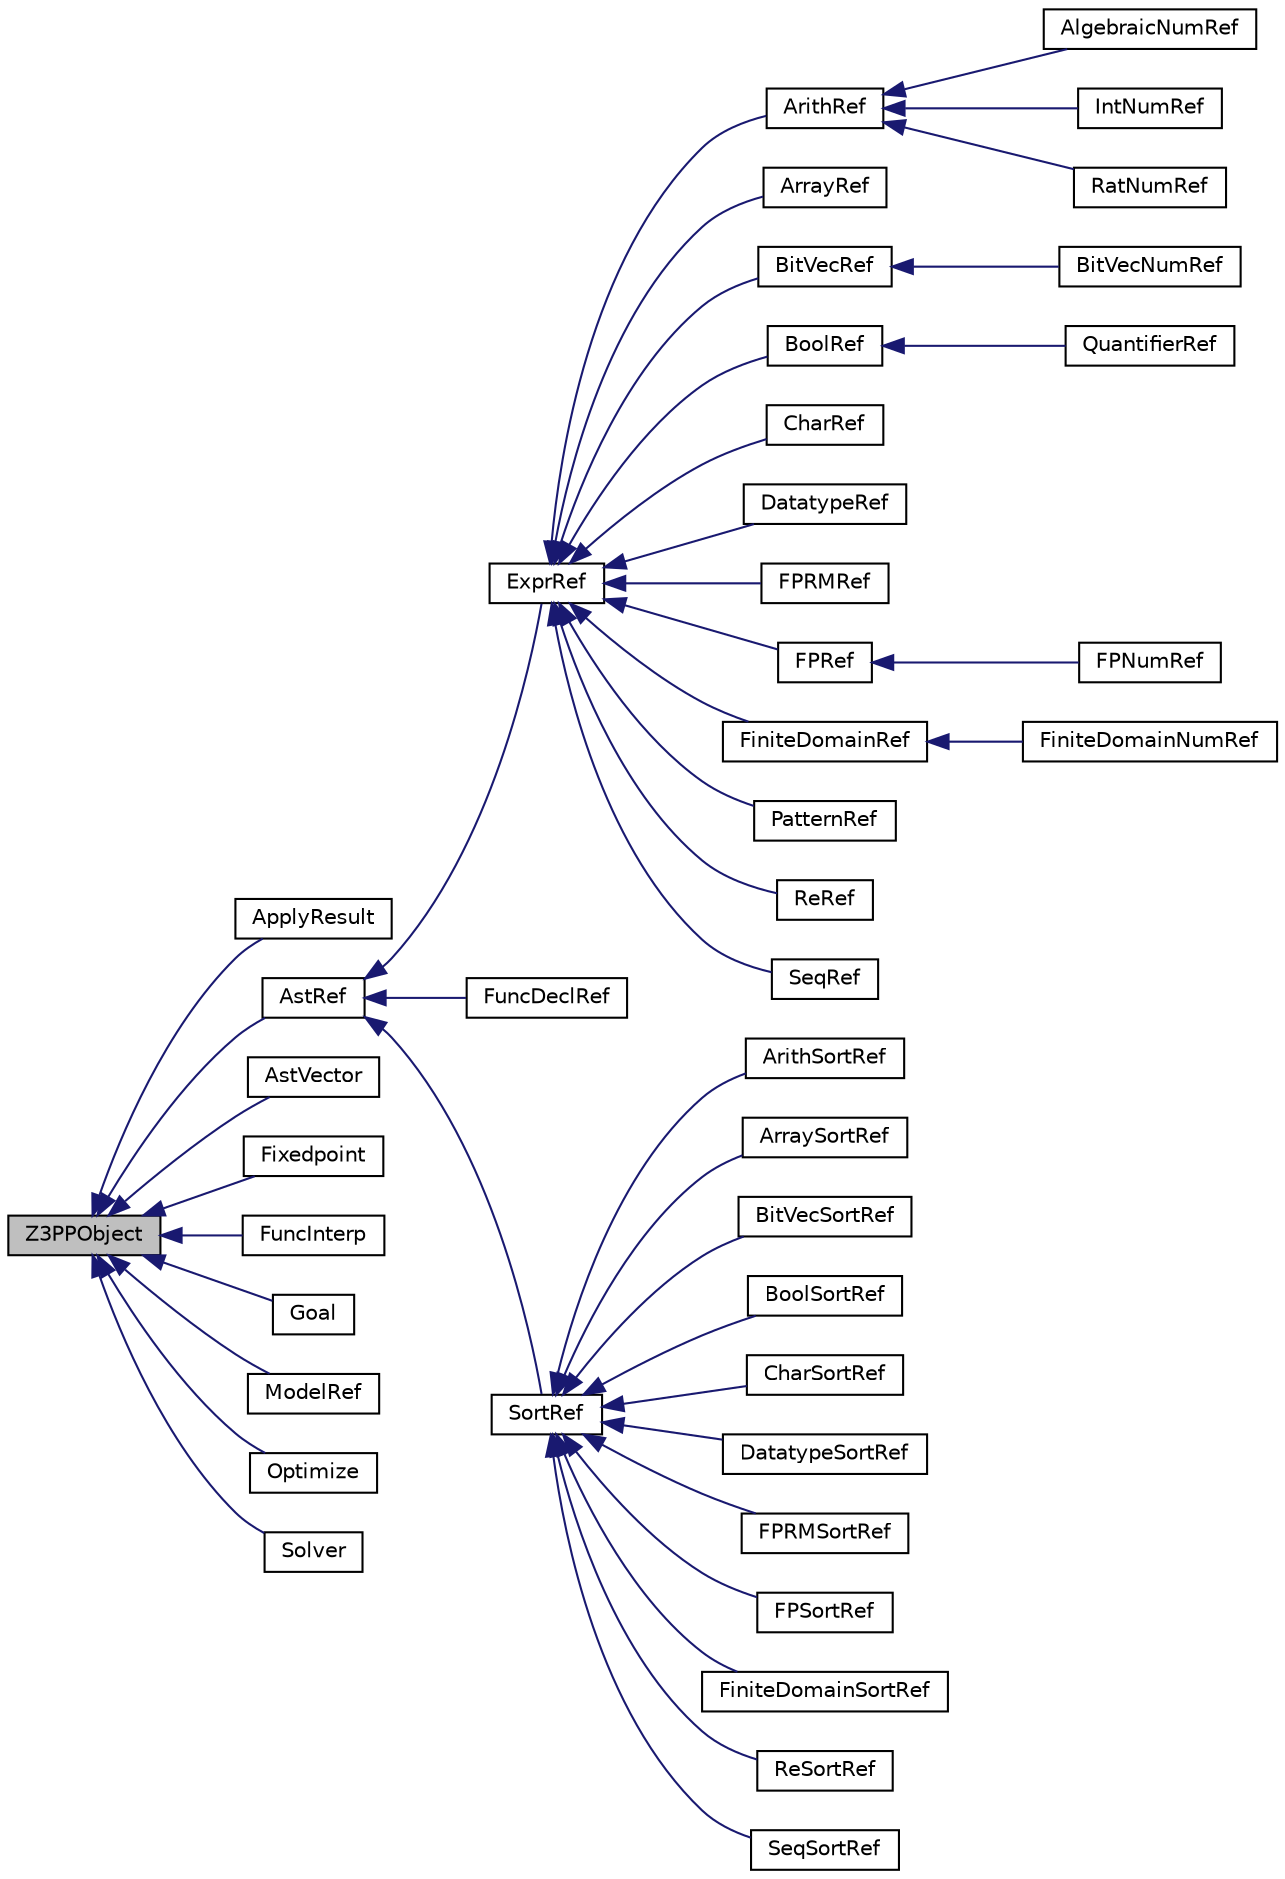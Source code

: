digraph "Z3PPObject"
{
 // LATEX_PDF_SIZE
  edge [fontname="Helvetica",fontsize="10",labelfontname="Helvetica",labelfontsize="10"];
  node [fontname="Helvetica",fontsize="10",shape=record];
  rankdir="LR";
  Node1 [label="Z3PPObject",height=0.2,width=0.4,color="black", fillcolor="grey75", style="filled", fontcolor="black",tooltip="ASTs base class."];
  Node1 -> Node2 [dir="back",color="midnightblue",fontsize="10",style="solid",fontname="Helvetica"];
  Node2 [label="ApplyResult",height=0.2,width=0.4,color="black", fillcolor="white", style="filled",URL="$classz3py_1_1_apply_result.html",tooltip=" "];
  Node1 -> Node3 [dir="back",color="midnightblue",fontsize="10",style="solid",fontname="Helvetica"];
  Node3 [label="AstRef",height=0.2,width=0.4,color="black", fillcolor="white", style="filled",URL="$classz3py_1_1_ast_ref.html",tooltip=" "];
  Node3 -> Node4 [dir="back",color="midnightblue",fontsize="10",style="solid",fontname="Helvetica"];
  Node4 [label="ExprRef",height=0.2,width=0.4,color="black", fillcolor="white", style="filled",URL="$classz3py_1_1_expr_ref.html",tooltip="Expressions."];
  Node4 -> Node5 [dir="back",color="midnightblue",fontsize="10",style="solid",fontname="Helvetica"];
  Node5 [label="ArithRef",height=0.2,width=0.4,color="black", fillcolor="white", style="filled",URL="$classz3py_1_1_arith_ref.html",tooltip=" "];
  Node5 -> Node6 [dir="back",color="midnightblue",fontsize="10",style="solid",fontname="Helvetica"];
  Node6 [label="AlgebraicNumRef",height=0.2,width=0.4,color="black", fillcolor="white", style="filled",URL="$classz3py_1_1_algebraic_num_ref.html",tooltip=" "];
  Node5 -> Node7 [dir="back",color="midnightblue",fontsize="10",style="solid",fontname="Helvetica"];
  Node7 [label="IntNumRef",height=0.2,width=0.4,color="black", fillcolor="white", style="filled",URL="$classz3py_1_1_int_num_ref.html",tooltip=" "];
  Node5 -> Node8 [dir="back",color="midnightblue",fontsize="10",style="solid",fontname="Helvetica"];
  Node8 [label="RatNumRef",height=0.2,width=0.4,color="black", fillcolor="white", style="filled",URL="$classz3py_1_1_rat_num_ref.html",tooltip=" "];
  Node4 -> Node9 [dir="back",color="midnightblue",fontsize="10",style="solid",fontname="Helvetica"];
  Node9 [label="ArrayRef",height=0.2,width=0.4,color="black", fillcolor="white", style="filled",URL="$classz3py_1_1_array_ref.html",tooltip=" "];
  Node4 -> Node10 [dir="back",color="midnightblue",fontsize="10",style="solid",fontname="Helvetica"];
  Node10 [label="BitVecRef",height=0.2,width=0.4,color="black", fillcolor="white", style="filled",URL="$classz3py_1_1_bit_vec_ref.html",tooltip=" "];
  Node10 -> Node11 [dir="back",color="midnightblue",fontsize="10",style="solid",fontname="Helvetica"];
  Node11 [label="BitVecNumRef",height=0.2,width=0.4,color="black", fillcolor="white", style="filled",URL="$classz3py_1_1_bit_vec_num_ref.html",tooltip=" "];
  Node4 -> Node12 [dir="back",color="midnightblue",fontsize="10",style="solid",fontname="Helvetica"];
  Node12 [label="BoolRef",height=0.2,width=0.4,color="black", fillcolor="white", style="filled",URL="$classz3py_1_1_bool_ref.html",tooltip=" "];
  Node12 -> Node13 [dir="back",color="midnightblue",fontsize="10",style="solid",fontname="Helvetica"];
  Node13 [label="QuantifierRef",height=0.2,width=0.4,color="black", fillcolor="white", style="filled",URL="$classz3py_1_1_quantifier_ref.html",tooltip="Quantifiers."];
  Node4 -> Node14 [dir="back",color="midnightblue",fontsize="10",style="solid",fontname="Helvetica"];
  Node14 [label="CharRef",height=0.2,width=0.4,color="black", fillcolor="white", style="filled",URL="$classz3py_1_1_char_ref.html",tooltip=" "];
  Node4 -> Node15 [dir="back",color="midnightblue",fontsize="10",style="solid",fontname="Helvetica"];
  Node15 [label="DatatypeRef",height=0.2,width=0.4,color="black", fillcolor="white", style="filled",URL="$classz3py_1_1_datatype_ref.html",tooltip=" "];
  Node4 -> Node16 [dir="back",color="midnightblue",fontsize="10",style="solid",fontname="Helvetica"];
  Node16 [label="FPRMRef",height=0.2,width=0.4,color="black", fillcolor="white", style="filled",URL="$classz3py_1_1_f_p_r_m_ref.html",tooltip=" "];
  Node4 -> Node17 [dir="back",color="midnightblue",fontsize="10",style="solid",fontname="Helvetica"];
  Node17 [label="FPRef",height=0.2,width=0.4,color="black", fillcolor="white", style="filled",URL="$classz3py_1_1_f_p_ref.html",tooltip=" "];
  Node17 -> Node18 [dir="back",color="midnightblue",fontsize="10",style="solid",fontname="Helvetica"];
  Node18 [label="FPNumRef",height=0.2,width=0.4,color="black", fillcolor="white", style="filled",URL="$classz3py_1_1_f_p_num_ref.html",tooltip=" "];
  Node4 -> Node19 [dir="back",color="midnightblue",fontsize="10",style="solid",fontname="Helvetica"];
  Node19 [label="FiniteDomainRef",height=0.2,width=0.4,color="black", fillcolor="white", style="filled",URL="$classz3py_1_1_finite_domain_ref.html",tooltip=" "];
  Node19 -> Node20 [dir="back",color="midnightblue",fontsize="10",style="solid",fontname="Helvetica"];
  Node20 [label="FiniteDomainNumRef",height=0.2,width=0.4,color="black", fillcolor="white", style="filled",URL="$classz3py_1_1_finite_domain_num_ref.html",tooltip=" "];
  Node4 -> Node21 [dir="back",color="midnightblue",fontsize="10",style="solid",fontname="Helvetica"];
  Node21 [label="PatternRef",height=0.2,width=0.4,color="black", fillcolor="white", style="filled",URL="$classz3py_1_1_pattern_ref.html",tooltip="Patterns."];
  Node4 -> Node22 [dir="back",color="midnightblue",fontsize="10",style="solid",fontname="Helvetica"];
  Node22 [label="ReRef",height=0.2,width=0.4,color="black", fillcolor="white", style="filled",URL="$classz3py_1_1_re_ref.html",tooltip=" "];
  Node4 -> Node23 [dir="back",color="midnightblue",fontsize="10",style="solid",fontname="Helvetica"];
  Node23 [label="SeqRef",height=0.2,width=0.4,color="black", fillcolor="white", style="filled",URL="$classz3py_1_1_seq_ref.html",tooltip=" "];
  Node3 -> Node24 [dir="back",color="midnightblue",fontsize="10",style="solid",fontname="Helvetica"];
  Node24 [label="FuncDeclRef",height=0.2,width=0.4,color="black", fillcolor="white", style="filled",URL="$classz3py_1_1_func_decl_ref.html",tooltip="Function Declarations."];
  Node3 -> Node25 [dir="back",color="midnightblue",fontsize="10",style="solid",fontname="Helvetica"];
  Node25 [label="SortRef",height=0.2,width=0.4,color="black", fillcolor="white", style="filled",URL="$classz3py_1_1_sort_ref.html",tooltip=" "];
  Node25 -> Node26 [dir="back",color="midnightblue",fontsize="10",style="solid",fontname="Helvetica"];
  Node26 [label="ArithSortRef",height=0.2,width=0.4,color="black", fillcolor="white", style="filled",URL="$classz3py_1_1_arith_sort_ref.html",tooltip="Arithmetic."];
  Node25 -> Node27 [dir="back",color="midnightblue",fontsize="10",style="solid",fontname="Helvetica"];
  Node27 [label="ArraySortRef",height=0.2,width=0.4,color="black", fillcolor="white", style="filled",URL="$classz3py_1_1_array_sort_ref.html",tooltip="Arrays."];
  Node25 -> Node28 [dir="back",color="midnightblue",fontsize="10",style="solid",fontname="Helvetica"];
  Node28 [label="BitVecSortRef",height=0.2,width=0.4,color="black", fillcolor="white", style="filled",URL="$classz3py_1_1_bit_vec_sort_ref.html",tooltip="Bit-Vectors."];
  Node25 -> Node29 [dir="back",color="midnightblue",fontsize="10",style="solid",fontname="Helvetica"];
  Node29 [label="BoolSortRef",height=0.2,width=0.4,color="black", fillcolor="white", style="filled",URL="$classz3py_1_1_bool_sort_ref.html",tooltip="Booleans."];
  Node25 -> Node30 [dir="back",color="midnightblue",fontsize="10",style="solid",fontname="Helvetica"];
  Node30 [label="CharSortRef",height=0.2,width=0.4,color="black", fillcolor="white", style="filled",URL="$classz3py_1_1_char_sort_ref.html",tooltip=" "];
  Node25 -> Node31 [dir="back",color="midnightblue",fontsize="10",style="solid",fontname="Helvetica"];
  Node31 [label="DatatypeSortRef",height=0.2,width=0.4,color="black", fillcolor="white", style="filled",URL="$classz3py_1_1_datatype_sort_ref.html",tooltip=" "];
  Node25 -> Node32 [dir="back",color="midnightblue",fontsize="10",style="solid",fontname="Helvetica"];
  Node32 [label="FPRMSortRef",height=0.2,width=0.4,color="black", fillcolor="white", style="filled",URL="$classz3py_1_1_f_p_r_m_sort_ref.html",tooltip=" "];
  Node25 -> Node33 [dir="back",color="midnightblue",fontsize="10",style="solid",fontname="Helvetica"];
  Node33 [label="FPSortRef",height=0.2,width=0.4,color="black", fillcolor="white", style="filled",URL="$classz3py_1_1_f_p_sort_ref.html",tooltip=" "];
  Node25 -> Node34 [dir="back",color="midnightblue",fontsize="10",style="solid",fontname="Helvetica"];
  Node34 [label="FiniteDomainSortRef",height=0.2,width=0.4,color="black", fillcolor="white", style="filled",URL="$classz3py_1_1_finite_domain_sort_ref.html",tooltip=" "];
  Node25 -> Node35 [dir="back",color="midnightblue",fontsize="10",style="solid",fontname="Helvetica"];
  Node35 [label="ReSortRef",height=0.2,width=0.4,color="black", fillcolor="white", style="filled",URL="$classz3py_1_1_re_sort_ref.html",tooltip=" "];
  Node25 -> Node36 [dir="back",color="midnightblue",fontsize="10",style="solid",fontname="Helvetica"];
  Node36 [label="SeqSortRef",height=0.2,width=0.4,color="black", fillcolor="white", style="filled",URL="$classz3py_1_1_seq_sort_ref.html",tooltip="Strings, Sequences and Regular expressions."];
  Node1 -> Node37 [dir="back",color="midnightblue",fontsize="10",style="solid",fontname="Helvetica"];
  Node37 [label="AstVector",height=0.2,width=0.4,color="black", fillcolor="white", style="filled",URL="$classz3py_1_1_ast_vector.html",tooltip=" "];
  Node1 -> Node38 [dir="back",color="midnightblue",fontsize="10",style="solid",fontname="Helvetica"];
  Node38 [label="Fixedpoint",height=0.2,width=0.4,color="black", fillcolor="white", style="filled",URL="$classz3py_1_1_fixedpoint.html",tooltip="Fixedpoint."];
  Node1 -> Node39 [dir="back",color="midnightblue",fontsize="10",style="solid",fontname="Helvetica"];
  Node39 [label="FuncInterp",height=0.2,width=0.4,color="black", fillcolor="white", style="filled",URL="$classz3py_1_1_func_interp.html",tooltip=" "];
  Node1 -> Node40 [dir="back",color="midnightblue",fontsize="10",style="solid",fontname="Helvetica"];
  Node40 [label="Goal",height=0.2,width=0.4,color="black", fillcolor="white", style="filled",URL="$classz3py_1_1_goal.html",tooltip=" "];
  Node1 -> Node41 [dir="back",color="midnightblue",fontsize="10",style="solid",fontname="Helvetica"];
  Node41 [label="ModelRef",height=0.2,width=0.4,color="black", fillcolor="white", style="filled",URL="$classz3py_1_1_model_ref.html",tooltip=" "];
  Node1 -> Node42 [dir="back",color="midnightblue",fontsize="10",style="solid",fontname="Helvetica"];
  Node42 [label="Optimize",height=0.2,width=0.4,color="black", fillcolor="white", style="filled",URL="$classz3py_1_1_optimize.html",tooltip=" "];
  Node1 -> Node43 [dir="back",color="midnightblue",fontsize="10",style="solid",fontname="Helvetica"];
  Node43 [label="Solver",height=0.2,width=0.4,color="black", fillcolor="white", style="filled",URL="$classz3py_1_1_solver.html",tooltip=" "];
}
